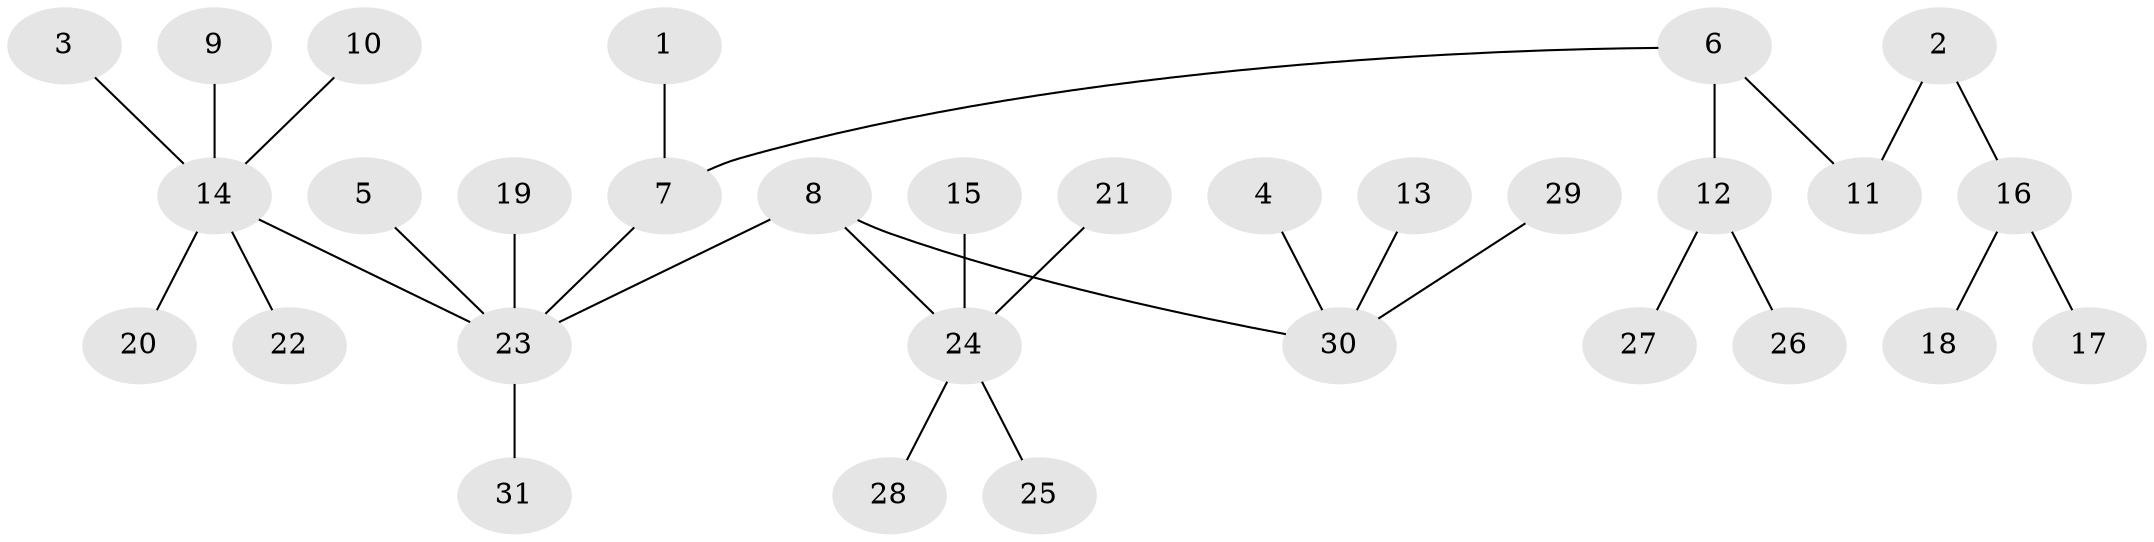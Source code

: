 // original degree distribution, {5: 0.04918032786885246, 4: 0.08196721311475409, 7: 0.01639344262295082, 2: 0.22950819672131148, 3: 0.09836065573770492, 1: 0.5245901639344263}
// Generated by graph-tools (version 1.1) at 2025/50/03/09/25 03:50:15]
// undirected, 31 vertices, 30 edges
graph export_dot {
graph [start="1"]
  node [color=gray90,style=filled];
  1;
  2;
  3;
  4;
  5;
  6;
  7;
  8;
  9;
  10;
  11;
  12;
  13;
  14;
  15;
  16;
  17;
  18;
  19;
  20;
  21;
  22;
  23;
  24;
  25;
  26;
  27;
  28;
  29;
  30;
  31;
  1 -- 7 [weight=1.0];
  2 -- 11 [weight=1.0];
  2 -- 16 [weight=1.0];
  3 -- 14 [weight=1.0];
  4 -- 30 [weight=1.0];
  5 -- 23 [weight=1.0];
  6 -- 7 [weight=1.0];
  6 -- 11 [weight=1.0];
  6 -- 12 [weight=1.0];
  7 -- 23 [weight=1.0];
  8 -- 23 [weight=1.0];
  8 -- 24 [weight=1.0];
  8 -- 30 [weight=1.0];
  9 -- 14 [weight=1.0];
  10 -- 14 [weight=1.0];
  12 -- 26 [weight=1.0];
  12 -- 27 [weight=1.0];
  13 -- 30 [weight=1.0];
  14 -- 20 [weight=1.0];
  14 -- 22 [weight=1.0];
  14 -- 23 [weight=1.0];
  15 -- 24 [weight=1.0];
  16 -- 17 [weight=1.0];
  16 -- 18 [weight=1.0];
  19 -- 23 [weight=1.0];
  21 -- 24 [weight=1.0];
  23 -- 31 [weight=1.0];
  24 -- 25 [weight=1.0];
  24 -- 28 [weight=1.0];
  29 -- 30 [weight=1.0];
}
